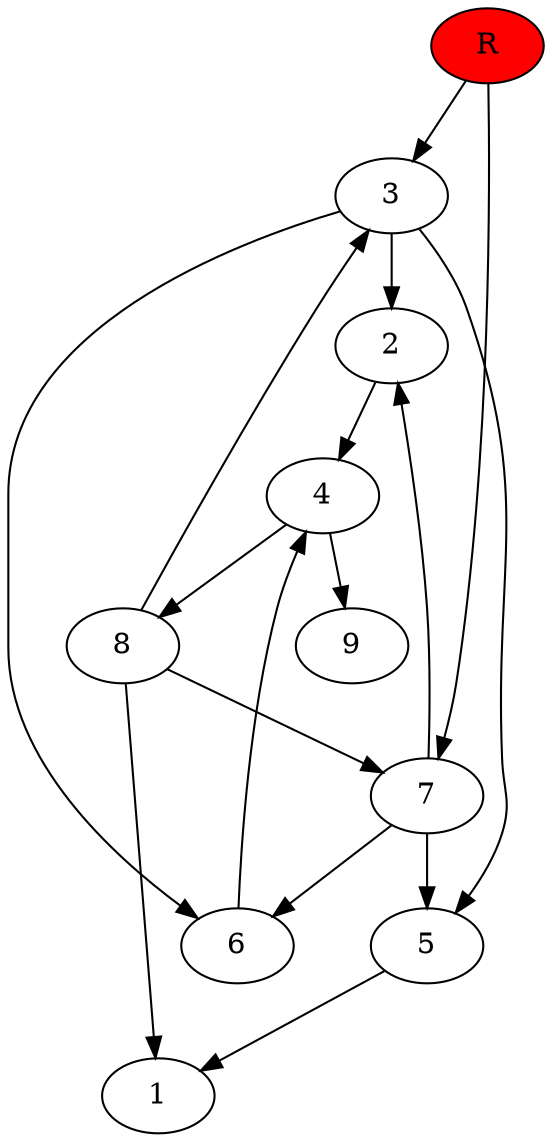 digraph prb813 {
	1
	2
	3
	4
	5
	6
	7
	8
	R [fillcolor="#ff0000" style=filled]
	2 -> 4
	3 -> 2
	3 -> 5
	3 -> 6
	4 -> 8
	4 -> 9
	5 -> 1
	6 -> 4
	7 -> 2
	7 -> 5
	7 -> 6
	8 -> 1
	8 -> 3
	8 -> 7
	R -> 3
	R -> 7
}
